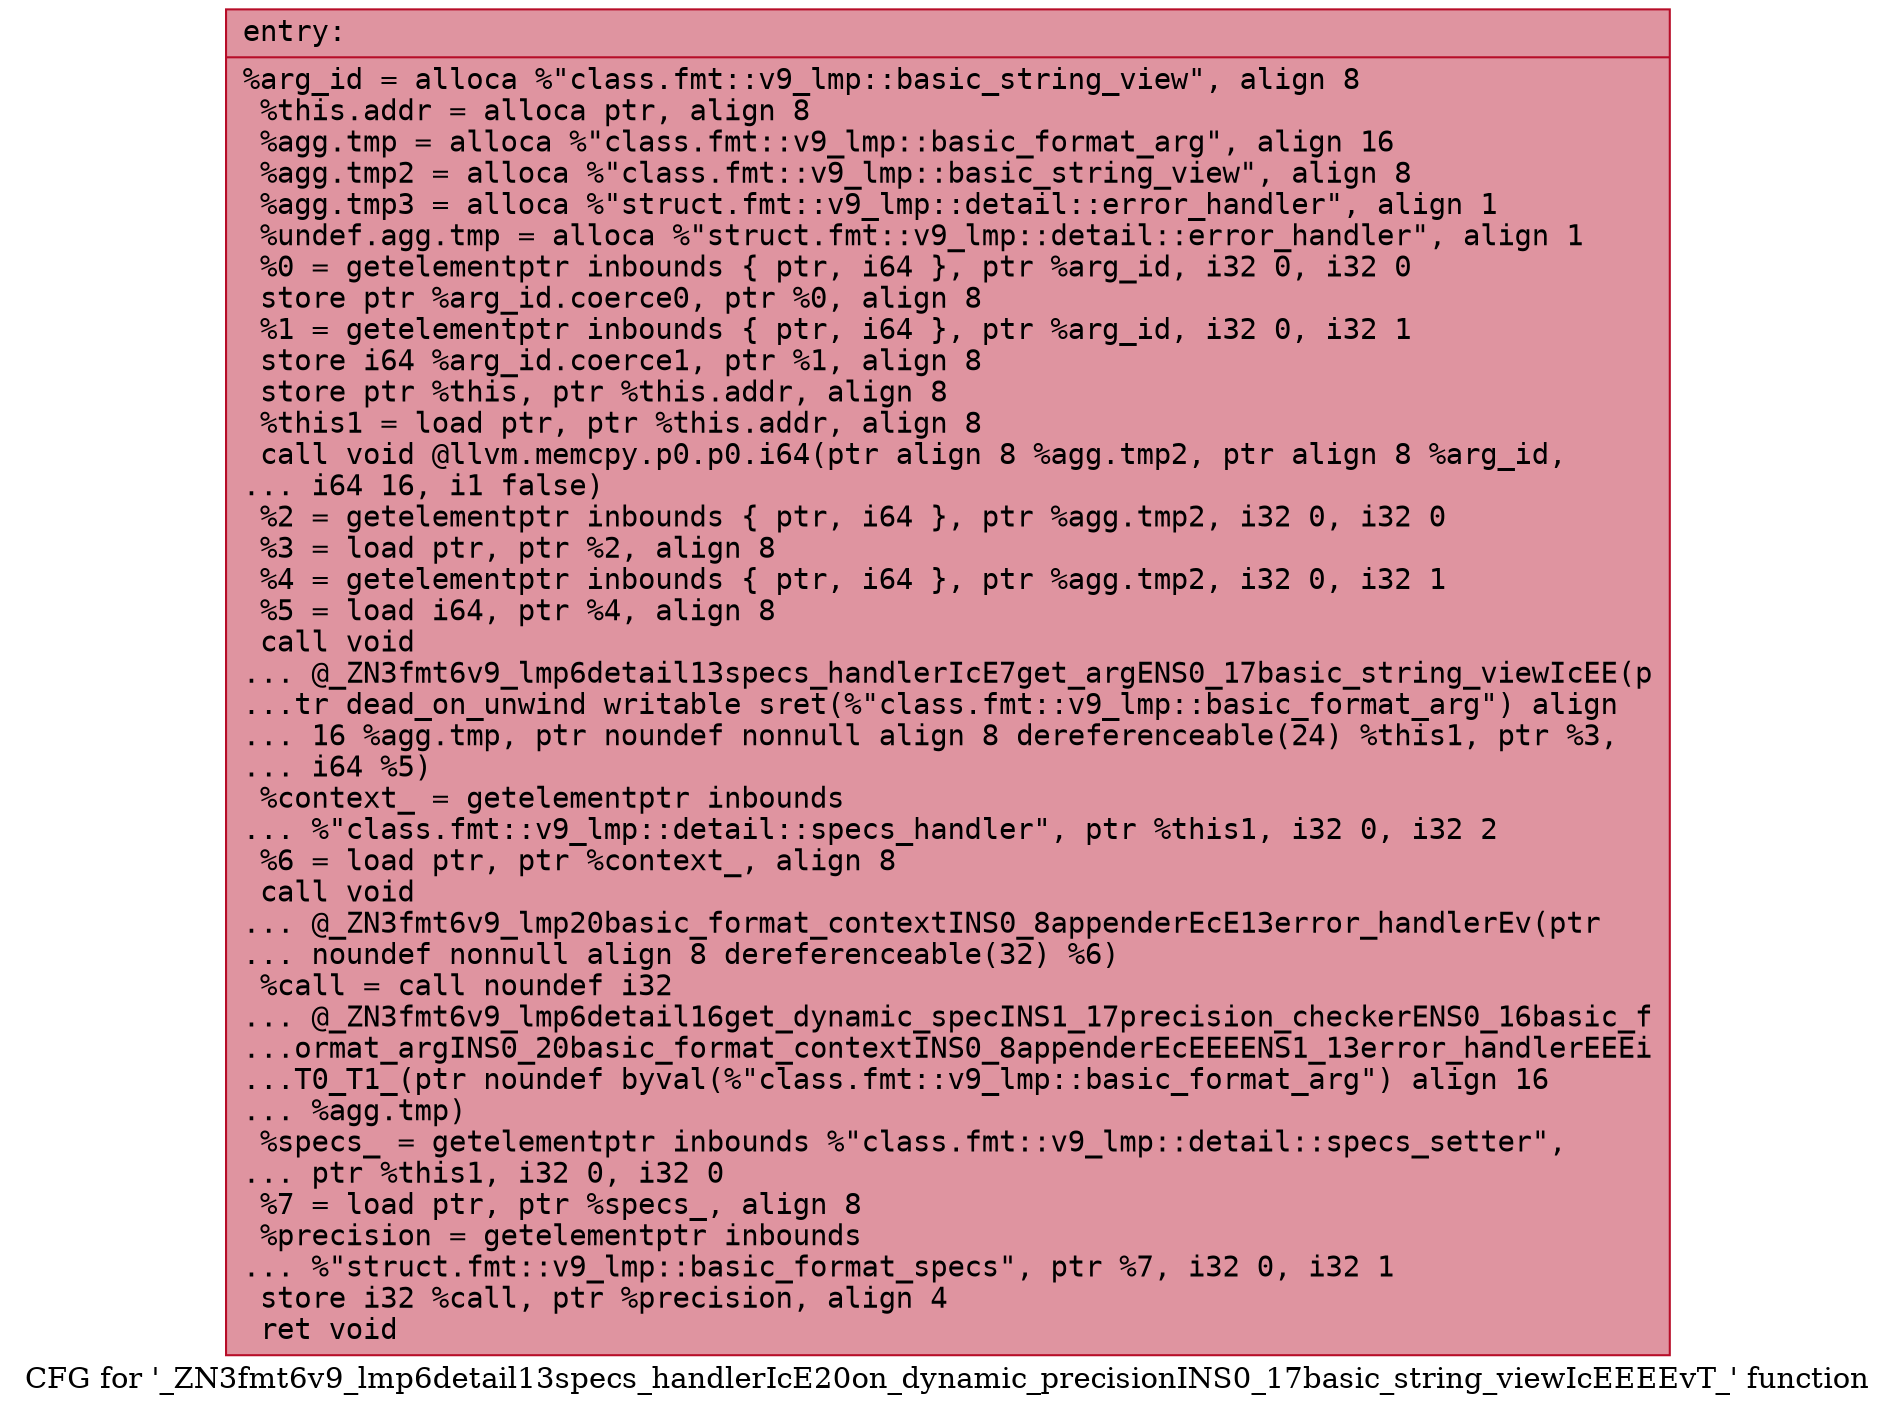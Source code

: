 digraph "CFG for '_ZN3fmt6v9_lmp6detail13specs_handlerIcE20on_dynamic_precisionINS0_17basic_string_viewIcEEEEvT_' function" {
	label="CFG for '_ZN3fmt6v9_lmp6detail13specs_handlerIcE20on_dynamic_precisionINS0_17basic_string_viewIcEEEEvT_' function";

	Node0x55fec35412c0 [shape=record,color="#b70d28ff", style=filled, fillcolor="#b70d2870" fontname="Courier",label="{entry:\l|  %arg_id = alloca %\"class.fmt::v9_lmp::basic_string_view\", align 8\l  %this.addr = alloca ptr, align 8\l  %agg.tmp = alloca %\"class.fmt::v9_lmp::basic_format_arg\", align 16\l  %agg.tmp2 = alloca %\"class.fmt::v9_lmp::basic_string_view\", align 8\l  %agg.tmp3 = alloca %\"struct.fmt::v9_lmp::detail::error_handler\", align 1\l  %undef.agg.tmp = alloca %\"struct.fmt::v9_lmp::detail::error_handler\", align 1\l  %0 = getelementptr inbounds \{ ptr, i64 \}, ptr %arg_id, i32 0, i32 0\l  store ptr %arg_id.coerce0, ptr %0, align 8\l  %1 = getelementptr inbounds \{ ptr, i64 \}, ptr %arg_id, i32 0, i32 1\l  store i64 %arg_id.coerce1, ptr %1, align 8\l  store ptr %this, ptr %this.addr, align 8\l  %this1 = load ptr, ptr %this.addr, align 8\l  call void @llvm.memcpy.p0.p0.i64(ptr align 8 %agg.tmp2, ptr align 8 %arg_id,\l... i64 16, i1 false)\l  %2 = getelementptr inbounds \{ ptr, i64 \}, ptr %agg.tmp2, i32 0, i32 0\l  %3 = load ptr, ptr %2, align 8\l  %4 = getelementptr inbounds \{ ptr, i64 \}, ptr %agg.tmp2, i32 0, i32 1\l  %5 = load i64, ptr %4, align 8\l  call void\l... @_ZN3fmt6v9_lmp6detail13specs_handlerIcE7get_argENS0_17basic_string_viewIcEE(p\l...tr dead_on_unwind writable sret(%\"class.fmt::v9_lmp::basic_format_arg\") align\l... 16 %agg.tmp, ptr noundef nonnull align 8 dereferenceable(24) %this1, ptr %3,\l... i64 %5)\l  %context_ = getelementptr inbounds\l... %\"class.fmt::v9_lmp::detail::specs_handler\", ptr %this1, i32 0, i32 2\l  %6 = load ptr, ptr %context_, align 8\l  call void\l... @_ZN3fmt6v9_lmp20basic_format_contextINS0_8appenderEcE13error_handlerEv(ptr\l... noundef nonnull align 8 dereferenceable(32) %6)\l  %call = call noundef i32\l... @_ZN3fmt6v9_lmp6detail16get_dynamic_specINS1_17precision_checkerENS0_16basic_f\l...ormat_argINS0_20basic_format_contextINS0_8appenderEcEEEENS1_13error_handlerEEEi\l...T0_T1_(ptr noundef byval(%\"class.fmt::v9_lmp::basic_format_arg\") align 16\l... %agg.tmp)\l  %specs_ = getelementptr inbounds %\"class.fmt::v9_lmp::detail::specs_setter\",\l... ptr %this1, i32 0, i32 0\l  %7 = load ptr, ptr %specs_, align 8\l  %precision = getelementptr inbounds\l... %\"struct.fmt::v9_lmp::basic_format_specs\", ptr %7, i32 0, i32 1\l  store i32 %call, ptr %precision, align 4\l  ret void\l}"];
}
